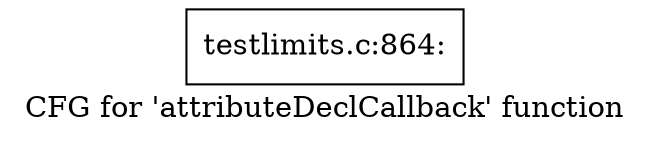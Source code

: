 digraph "CFG for 'attributeDeclCallback' function" {
	label="CFG for 'attributeDeclCallback' function";

	Node0x4c07940 [shape=record,label="{testlimits.c:864:}"];
}
